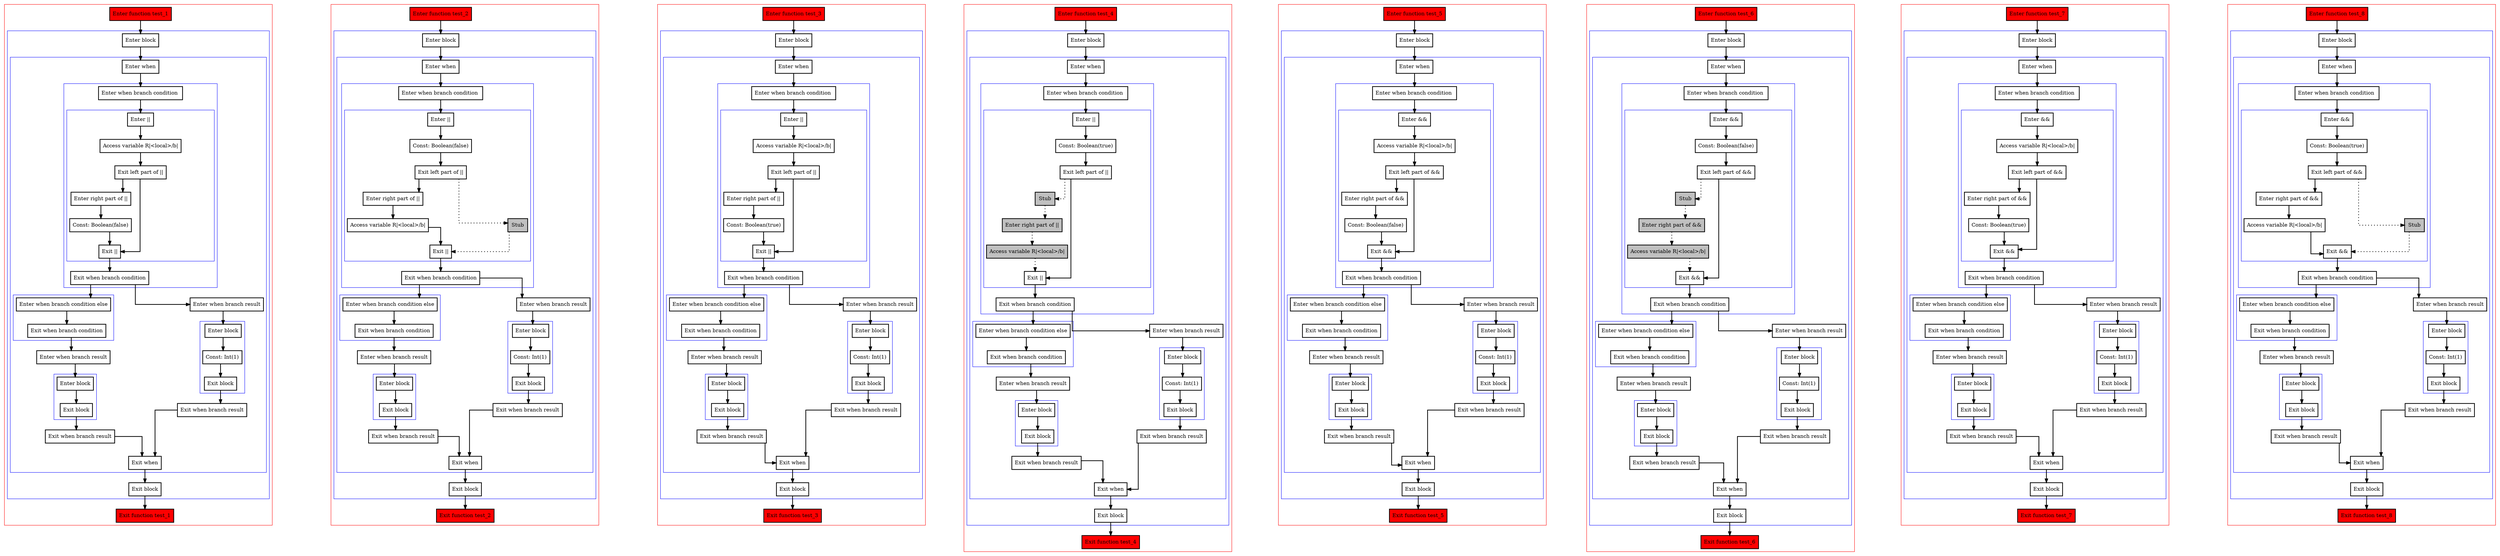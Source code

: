 digraph booleanOperatorsWithConsts_kt {
  graph [splines=ortho nodesep=3]
  node [shape=box penwidth=2]
  edge [penwidth=2]

  subgraph cluster_0 {
    color=red
    0 [label="Enter function test_1" style="filled" fillcolor=red];
    subgraph cluster_1 {
      color=blue
      1 [label="Enter block"];
      subgraph cluster_2 {
        color=blue
        2 [label="Enter when"];
        subgraph cluster_3 {
          color=blue
          3 [label="Enter when branch condition "];
          subgraph cluster_4 {
            color=blue
            4 [label="Enter ||"];
            5 [label="Access variable R|<local>/b|"];
            6 [label="Exit left part of ||"];
            7 [label="Enter right part of ||"];
            8 [label="Const: Boolean(false)"];
            9 [label="Exit ||"];
          }
          10 [label="Exit when branch condition"];
        }
        subgraph cluster_5 {
          color=blue
          11 [label="Enter when branch condition else"];
          12 [label="Exit when branch condition"];
        }
        13 [label="Enter when branch result"];
        subgraph cluster_6 {
          color=blue
          14 [label="Enter block"];
          15 [label="Exit block"];
        }
        16 [label="Exit when branch result"];
        17 [label="Enter when branch result"];
        subgraph cluster_7 {
          color=blue
          18 [label="Enter block"];
          19 [label="Const: Int(1)"];
          20 [label="Exit block"];
        }
        21 [label="Exit when branch result"];
        22 [label="Exit when"];
      }
      23 [label="Exit block"];
    }
    24 [label="Exit function test_1" style="filled" fillcolor=red];
  }

  0 -> {1};
  1 -> {2};
  2 -> {3};
  3 -> {4};
  4 -> {5};
  5 -> {6};
  6 -> {9 7};
  7 -> {8};
  8 -> {9};
  9 -> {10};
  10 -> {17 11};
  11 -> {12};
  12 -> {13};
  13 -> {14};
  14 -> {15};
  15 -> {16};
  16 -> {22};
  17 -> {18};
  18 -> {19};
  19 -> {20};
  20 -> {21};
  21 -> {22};
  22 -> {23};
  23 -> {24};

  subgraph cluster_8 {
    color=red
    25 [label="Enter function test_2" style="filled" fillcolor=red];
    subgraph cluster_9 {
      color=blue
      26 [label="Enter block"];
      subgraph cluster_10 {
        color=blue
        27 [label="Enter when"];
        subgraph cluster_11 {
          color=blue
          28 [label="Enter when branch condition "];
          subgraph cluster_12 {
            color=blue
            29 [label="Enter ||"];
            30 [label="Const: Boolean(false)"];
            31 [label="Exit left part of ||"];
            32 [label="Enter right part of ||"];
            33 [label="Access variable R|<local>/b|"];
            34 [label="Stub" style="filled" fillcolor=gray];
            35 [label="Exit ||"];
          }
          36 [label="Exit when branch condition"];
        }
        subgraph cluster_13 {
          color=blue
          37 [label="Enter when branch condition else"];
          38 [label="Exit when branch condition"];
        }
        39 [label="Enter when branch result"];
        subgraph cluster_14 {
          color=blue
          40 [label="Enter block"];
          41 [label="Exit block"];
        }
        42 [label="Exit when branch result"];
        43 [label="Enter when branch result"];
        subgraph cluster_15 {
          color=blue
          44 [label="Enter block"];
          45 [label="Const: Int(1)"];
          46 [label="Exit block"];
        }
        47 [label="Exit when branch result"];
        48 [label="Exit when"];
      }
      49 [label="Exit block"];
    }
    50 [label="Exit function test_2" style="filled" fillcolor=red];
  }

  25 -> {26};
  26 -> {27};
  27 -> {28};
  28 -> {29};
  29 -> {30};
  30 -> {31};
  31 -> {32};
  31 -> {34} [style=dotted];
  32 -> {33};
  33 -> {35};
  34 -> {35} [style=dotted];
  35 -> {36};
  36 -> {43 37};
  37 -> {38};
  38 -> {39};
  39 -> {40};
  40 -> {41};
  41 -> {42};
  42 -> {48};
  43 -> {44};
  44 -> {45};
  45 -> {46};
  46 -> {47};
  47 -> {48};
  48 -> {49};
  49 -> {50};

  subgraph cluster_16 {
    color=red
    51 [label="Enter function test_3" style="filled" fillcolor=red];
    subgraph cluster_17 {
      color=blue
      52 [label="Enter block"];
      subgraph cluster_18 {
        color=blue
        53 [label="Enter when"];
        subgraph cluster_19 {
          color=blue
          54 [label="Enter when branch condition "];
          subgraph cluster_20 {
            color=blue
            55 [label="Enter ||"];
            56 [label="Access variable R|<local>/b|"];
            57 [label="Exit left part of ||"];
            58 [label="Enter right part of ||"];
            59 [label="Const: Boolean(true)"];
            60 [label="Exit ||"];
          }
          61 [label="Exit when branch condition"];
        }
        subgraph cluster_21 {
          color=blue
          62 [label="Enter when branch condition else"];
          63 [label="Exit when branch condition"];
        }
        64 [label="Enter when branch result"];
        subgraph cluster_22 {
          color=blue
          65 [label="Enter block"];
          66 [label="Exit block"];
        }
        67 [label="Exit when branch result"];
        68 [label="Enter when branch result"];
        subgraph cluster_23 {
          color=blue
          69 [label="Enter block"];
          70 [label="Const: Int(1)"];
          71 [label="Exit block"];
        }
        72 [label="Exit when branch result"];
        73 [label="Exit when"];
      }
      74 [label="Exit block"];
    }
    75 [label="Exit function test_3" style="filled" fillcolor=red];
  }

  51 -> {52};
  52 -> {53};
  53 -> {54};
  54 -> {55};
  55 -> {56};
  56 -> {57};
  57 -> {60 58};
  58 -> {59};
  59 -> {60};
  60 -> {61};
  61 -> {68 62};
  62 -> {63};
  63 -> {64};
  64 -> {65};
  65 -> {66};
  66 -> {67};
  67 -> {73};
  68 -> {69};
  69 -> {70};
  70 -> {71};
  71 -> {72};
  72 -> {73};
  73 -> {74};
  74 -> {75};

  subgraph cluster_24 {
    color=red
    76 [label="Enter function test_4" style="filled" fillcolor=red];
    subgraph cluster_25 {
      color=blue
      77 [label="Enter block"];
      subgraph cluster_26 {
        color=blue
        78 [label="Enter when"];
        subgraph cluster_27 {
          color=blue
          79 [label="Enter when branch condition "];
          subgraph cluster_28 {
            color=blue
            80 [label="Enter ||"];
            81 [label="Const: Boolean(true)"];
            82 [label="Exit left part of ||"];
            83 [label="Stub" style="filled" fillcolor=gray];
            84 [label="Enter right part of ||" style="filled" fillcolor=gray];
            85 [label="Access variable R|<local>/b|" style="filled" fillcolor=gray];
            86 [label="Exit ||"];
          }
          87 [label="Exit when branch condition"];
        }
        subgraph cluster_29 {
          color=blue
          88 [label="Enter when branch condition else"];
          89 [label="Exit when branch condition"];
        }
        90 [label="Enter when branch result"];
        subgraph cluster_30 {
          color=blue
          91 [label="Enter block"];
          92 [label="Exit block"];
        }
        93 [label="Exit when branch result"];
        94 [label="Enter when branch result"];
        subgraph cluster_31 {
          color=blue
          95 [label="Enter block"];
          96 [label="Const: Int(1)"];
          97 [label="Exit block"];
        }
        98 [label="Exit when branch result"];
        99 [label="Exit when"];
      }
      100 [label="Exit block"];
    }
    101 [label="Exit function test_4" style="filled" fillcolor=red];
  }

  76 -> {77};
  77 -> {78};
  78 -> {79};
  79 -> {80};
  80 -> {81};
  81 -> {82};
  82 -> {86};
  82 -> {83} [style=dotted];
  83 -> {84} [style=dotted];
  84 -> {85} [style=dotted];
  85 -> {86} [style=dotted];
  86 -> {87};
  87 -> {94 88};
  88 -> {89};
  89 -> {90};
  90 -> {91};
  91 -> {92};
  92 -> {93};
  93 -> {99};
  94 -> {95};
  95 -> {96};
  96 -> {97};
  97 -> {98};
  98 -> {99};
  99 -> {100};
  100 -> {101};

  subgraph cluster_32 {
    color=red
    102 [label="Enter function test_5" style="filled" fillcolor=red];
    subgraph cluster_33 {
      color=blue
      103 [label="Enter block"];
      subgraph cluster_34 {
        color=blue
        104 [label="Enter when"];
        subgraph cluster_35 {
          color=blue
          105 [label="Enter when branch condition "];
          subgraph cluster_36 {
            color=blue
            106 [label="Enter &&"];
            107 [label="Access variable R|<local>/b|"];
            108 [label="Exit left part of &&"];
            109 [label="Enter right part of &&"];
            110 [label="Const: Boolean(false)"];
            111 [label="Exit &&"];
          }
          112 [label="Exit when branch condition"];
        }
        subgraph cluster_37 {
          color=blue
          113 [label="Enter when branch condition else"];
          114 [label="Exit when branch condition"];
        }
        115 [label="Enter when branch result"];
        subgraph cluster_38 {
          color=blue
          116 [label="Enter block"];
          117 [label="Exit block"];
        }
        118 [label="Exit when branch result"];
        119 [label="Enter when branch result"];
        subgraph cluster_39 {
          color=blue
          120 [label="Enter block"];
          121 [label="Const: Int(1)"];
          122 [label="Exit block"];
        }
        123 [label="Exit when branch result"];
        124 [label="Exit when"];
      }
      125 [label="Exit block"];
    }
    126 [label="Exit function test_5" style="filled" fillcolor=red];
  }

  102 -> {103};
  103 -> {104};
  104 -> {105};
  105 -> {106};
  106 -> {107};
  107 -> {108};
  108 -> {111 109};
  109 -> {110};
  110 -> {111};
  111 -> {112};
  112 -> {119 113};
  113 -> {114};
  114 -> {115};
  115 -> {116};
  116 -> {117};
  117 -> {118};
  118 -> {124};
  119 -> {120};
  120 -> {121};
  121 -> {122};
  122 -> {123};
  123 -> {124};
  124 -> {125};
  125 -> {126};

  subgraph cluster_40 {
    color=red
    127 [label="Enter function test_6" style="filled" fillcolor=red];
    subgraph cluster_41 {
      color=blue
      128 [label="Enter block"];
      subgraph cluster_42 {
        color=blue
        129 [label="Enter when"];
        subgraph cluster_43 {
          color=blue
          130 [label="Enter when branch condition "];
          subgraph cluster_44 {
            color=blue
            131 [label="Enter &&"];
            132 [label="Const: Boolean(false)"];
            133 [label="Exit left part of &&"];
            134 [label="Stub" style="filled" fillcolor=gray];
            135 [label="Enter right part of &&" style="filled" fillcolor=gray];
            136 [label="Access variable R|<local>/b|" style="filled" fillcolor=gray];
            137 [label="Exit &&"];
          }
          138 [label="Exit when branch condition"];
        }
        subgraph cluster_45 {
          color=blue
          139 [label="Enter when branch condition else"];
          140 [label="Exit when branch condition"];
        }
        141 [label="Enter when branch result"];
        subgraph cluster_46 {
          color=blue
          142 [label="Enter block"];
          143 [label="Exit block"];
        }
        144 [label="Exit when branch result"];
        145 [label="Enter when branch result"];
        subgraph cluster_47 {
          color=blue
          146 [label="Enter block"];
          147 [label="Const: Int(1)"];
          148 [label="Exit block"];
        }
        149 [label="Exit when branch result"];
        150 [label="Exit when"];
      }
      151 [label="Exit block"];
    }
    152 [label="Exit function test_6" style="filled" fillcolor=red];
  }

  127 -> {128};
  128 -> {129};
  129 -> {130};
  130 -> {131};
  131 -> {132};
  132 -> {133};
  133 -> {137};
  133 -> {134} [style=dotted];
  134 -> {135} [style=dotted];
  135 -> {136} [style=dotted];
  136 -> {137} [style=dotted];
  137 -> {138};
  138 -> {145 139};
  139 -> {140};
  140 -> {141};
  141 -> {142};
  142 -> {143};
  143 -> {144};
  144 -> {150};
  145 -> {146};
  146 -> {147};
  147 -> {148};
  148 -> {149};
  149 -> {150};
  150 -> {151};
  151 -> {152};

  subgraph cluster_48 {
    color=red
    153 [label="Enter function test_7" style="filled" fillcolor=red];
    subgraph cluster_49 {
      color=blue
      154 [label="Enter block"];
      subgraph cluster_50 {
        color=blue
        155 [label="Enter when"];
        subgraph cluster_51 {
          color=blue
          156 [label="Enter when branch condition "];
          subgraph cluster_52 {
            color=blue
            157 [label="Enter &&"];
            158 [label="Access variable R|<local>/b|"];
            159 [label="Exit left part of &&"];
            160 [label="Enter right part of &&"];
            161 [label="Const: Boolean(true)"];
            162 [label="Exit &&"];
          }
          163 [label="Exit when branch condition"];
        }
        subgraph cluster_53 {
          color=blue
          164 [label="Enter when branch condition else"];
          165 [label="Exit when branch condition"];
        }
        166 [label="Enter when branch result"];
        subgraph cluster_54 {
          color=blue
          167 [label="Enter block"];
          168 [label="Exit block"];
        }
        169 [label="Exit when branch result"];
        170 [label="Enter when branch result"];
        subgraph cluster_55 {
          color=blue
          171 [label="Enter block"];
          172 [label="Const: Int(1)"];
          173 [label="Exit block"];
        }
        174 [label="Exit when branch result"];
        175 [label="Exit when"];
      }
      176 [label="Exit block"];
    }
    177 [label="Exit function test_7" style="filled" fillcolor=red];
  }

  153 -> {154};
  154 -> {155};
  155 -> {156};
  156 -> {157};
  157 -> {158};
  158 -> {159};
  159 -> {162 160};
  160 -> {161};
  161 -> {162};
  162 -> {163};
  163 -> {170 164};
  164 -> {165};
  165 -> {166};
  166 -> {167};
  167 -> {168};
  168 -> {169};
  169 -> {175};
  170 -> {171};
  171 -> {172};
  172 -> {173};
  173 -> {174};
  174 -> {175};
  175 -> {176};
  176 -> {177};

  subgraph cluster_56 {
    color=red
    178 [label="Enter function test_8" style="filled" fillcolor=red];
    subgraph cluster_57 {
      color=blue
      179 [label="Enter block"];
      subgraph cluster_58 {
        color=blue
        180 [label="Enter when"];
        subgraph cluster_59 {
          color=blue
          181 [label="Enter when branch condition "];
          subgraph cluster_60 {
            color=blue
            182 [label="Enter &&"];
            183 [label="Const: Boolean(true)"];
            184 [label="Exit left part of &&"];
            185 [label="Enter right part of &&"];
            186 [label="Access variable R|<local>/b|"];
            187 [label="Stub" style="filled" fillcolor=gray];
            188 [label="Exit &&"];
          }
          189 [label="Exit when branch condition"];
        }
        subgraph cluster_61 {
          color=blue
          190 [label="Enter when branch condition else"];
          191 [label="Exit when branch condition"];
        }
        192 [label="Enter when branch result"];
        subgraph cluster_62 {
          color=blue
          193 [label="Enter block"];
          194 [label="Exit block"];
        }
        195 [label="Exit when branch result"];
        196 [label="Enter when branch result"];
        subgraph cluster_63 {
          color=blue
          197 [label="Enter block"];
          198 [label="Const: Int(1)"];
          199 [label="Exit block"];
        }
        200 [label="Exit when branch result"];
        201 [label="Exit when"];
      }
      202 [label="Exit block"];
    }
    203 [label="Exit function test_8" style="filled" fillcolor=red];
  }

  178 -> {179};
  179 -> {180};
  180 -> {181};
  181 -> {182};
  182 -> {183};
  183 -> {184};
  184 -> {185};
  184 -> {187} [style=dotted];
  185 -> {186};
  186 -> {188};
  187 -> {188} [style=dotted];
  188 -> {189};
  189 -> {196 190};
  190 -> {191};
  191 -> {192};
  192 -> {193};
  193 -> {194};
  194 -> {195};
  195 -> {201};
  196 -> {197};
  197 -> {198};
  198 -> {199};
  199 -> {200};
  200 -> {201};
  201 -> {202};
  202 -> {203};

}
